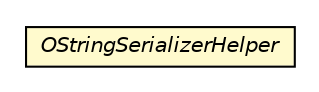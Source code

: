 #!/usr/local/bin/dot
#
# Class diagram 
# Generated by UMLGraph version R5_6-24-gf6e263 (http://www.umlgraph.org/)
#

digraph G {
	edge [fontname="Helvetica",fontsize=10,labelfontname="Helvetica",labelfontsize=10];
	node [fontname="Helvetica",fontsize=10,shape=plaintext];
	nodesep=0.25;
	ranksep=0.5;
	// com.orientechnologies.orient.core.serialization.serializer.OStringSerializerHelper
	c4116127 [label=<<table title="com.orientechnologies.orient.core.serialization.serializer.OStringSerializerHelper" border="0" cellborder="1" cellspacing="0" cellpadding="2" port="p" bgcolor="lemonChiffon" href="./OStringSerializerHelper.html">
		<tr><td><table border="0" cellspacing="0" cellpadding="1">
<tr><td align="center" balign="center"><font face="Helvetica-Oblique"> OStringSerializerHelper </font></td></tr>
		</table></td></tr>
		</table>>, URL="./OStringSerializerHelper.html", fontname="Helvetica", fontcolor="black", fontsize=10.0];
}

